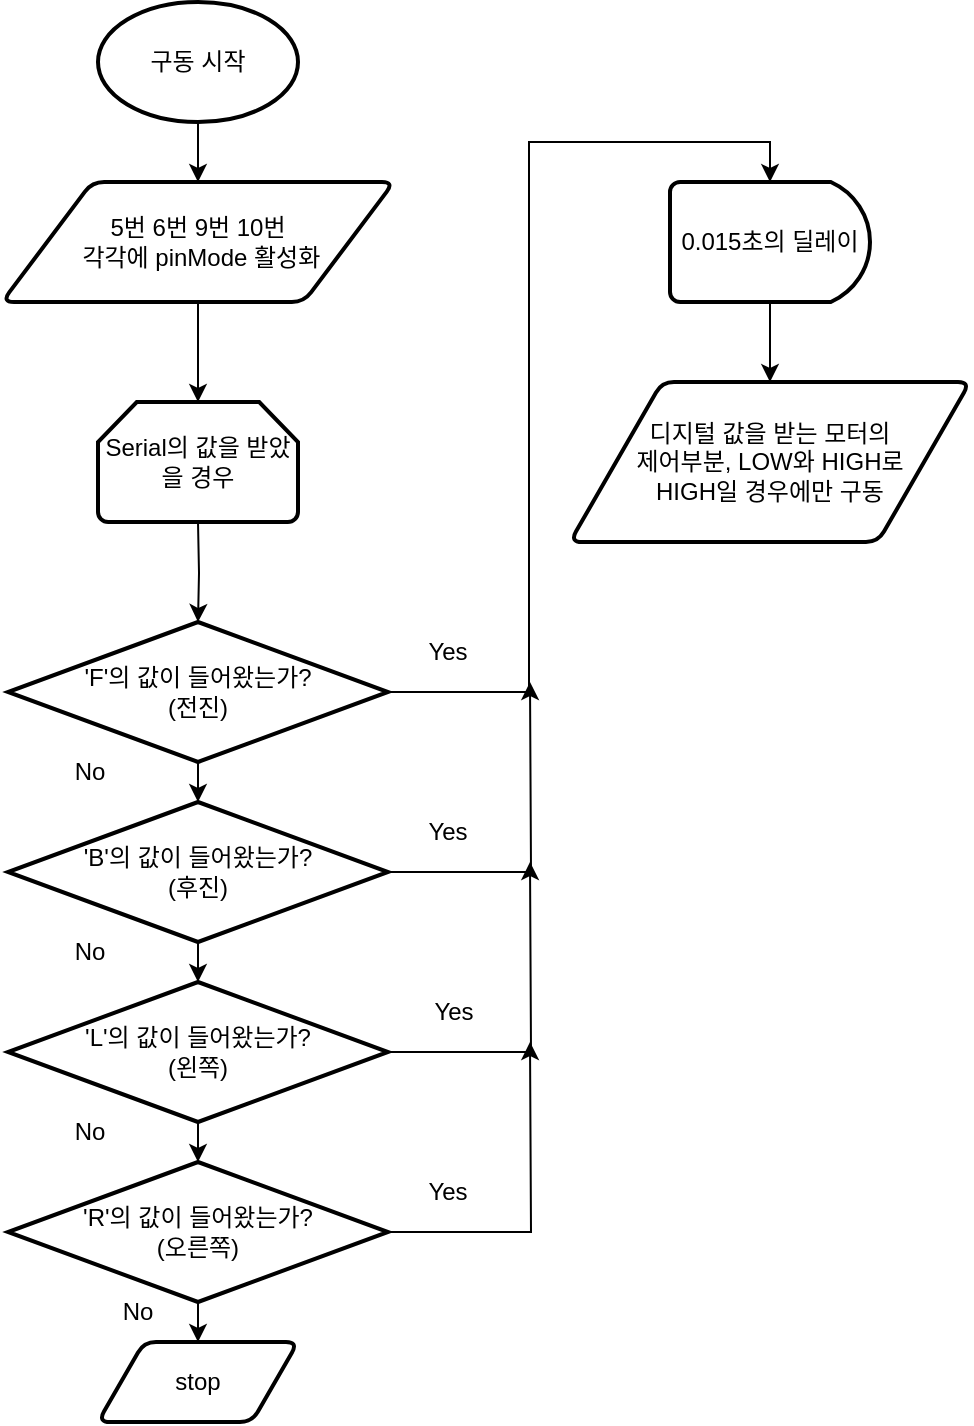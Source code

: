 <mxfile version="21.2.3" type="google">
  <diagram id="C5RBs43oDa-KdzZeNtuy" name="Page-1">
    <mxGraphModel grid="1" page="1" gridSize="10" guides="1" tooltips="1" connect="1" arrows="1" fold="1" pageScale="1" pageWidth="827" pageHeight="1169" math="0" shadow="0">
      <root>
        <mxCell id="WIyWlLk6GJQsqaUBKTNV-0" />
        <mxCell id="WIyWlLk6GJQsqaUBKTNV-1" parent="WIyWlLk6GJQsqaUBKTNV-0" />
        <mxCell id="XQxR_669WU01Xv_efTgD-4" style="edgeStyle=orthogonalEdgeStyle;rounded=0;orthogonalLoop=1;jettySize=auto;html=1;exitX=0.5;exitY=1;exitDx=0;exitDy=0;exitPerimeter=0;entryX=0.5;entryY=0;entryDx=0;entryDy=0;" edge="1" parent="WIyWlLk6GJQsqaUBKTNV-1" source="XQxR_669WU01Xv_efTgD-0" target="XQxR_669WU01Xv_efTgD-3">
          <mxGeometry relative="1" as="geometry" />
        </mxCell>
        <mxCell id="XQxR_669WU01Xv_efTgD-0" value="구동 시작" style="strokeWidth=2;html=1;shape=mxgraph.flowchart.start_1;whiteSpace=wrap;" vertex="1" parent="WIyWlLk6GJQsqaUBKTNV-1">
          <mxGeometry x="245" y="50" width="100" height="60" as="geometry" />
        </mxCell>
        <mxCell id="XQxR_669WU01Xv_efTgD-15" style="edgeStyle=orthogonalEdgeStyle;rounded=0;orthogonalLoop=1;jettySize=auto;html=1;exitX=0.5;exitY=1;exitDx=0;exitDy=0;entryX=0.5;entryY=0;entryDx=0;entryDy=0;entryPerimeter=0;" edge="1" parent="WIyWlLk6GJQsqaUBKTNV-1" source="XQxR_669WU01Xv_efTgD-3">
          <mxGeometry relative="1" as="geometry">
            <mxPoint x="295" y="250" as="targetPoint" />
          </mxGeometry>
        </mxCell>
        <mxCell id="XQxR_669WU01Xv_efTgD-3" value="5번 6번 9번 10번&lt;br&gt;&amp;nbsp;각각에 pinMode 활성화" style="shape=parallelogram;html=1;strokeWidth=2;perimeter=parallelogramPerimeter;whiteSpace=wrap;rounded=1;arcSize=12;size=0.23;" vertex="1" parent="WIyWlLk6GJQsqaUBKTNV-1">
          <mxGeometry x="197" y="140" width="196" height="60" as="geometry" />
        </mxCell>
        <mxCell id="XQxR_669WU01Xv_efTgD-5" value="디지털 값을 받는 모터의&lt;br&gt;제어부분, LOW와 HIGH로&lt;br&gt;HIGH일 경우에만 구동" style="shape=parallelogram;html=1;strokeWidth=2;perimeter=parallelogramPerimeter;whiteSpace=wrap;rounded=1;arcSize=12;size=0.23;" vertex="1" parent="WIyWlLk6GJQsqaUBKTNV-1">
          <mxGeometry x="481" y="240" width="200" height="80" as="geometry" />
        </mxCell>
        <mxCell id="XQxR_669WU01Xv_efTgD-10" style="edgeStyle=orthogonalEdgeStyle;rounded=0;orthogonalLoop=1;jettySize=auto;html=1;exitX=0.5;exitY=1;exitDx=0;exitDy=0;exitPerimeter=0;entryX=0.5;entryY=0;entryDx=0;entryDy=0;" edge="1" parent="WIyWlLk6GJQsqaUBKTNV-1" source="XQxR_669WU01Xv_efTgD-7">
          <mxGeometry relative="1" as="geometry">
            <mxPoint x="581" y="240" as="targetPoint" />
          </mxGeometry>
        </mxCell>
        <mxCell id="XQxR_669WU01Xv_efTgD-7" value="0.015초의 딜레이" style="strokeWidth=2;html=1;shape=mxgraph.flowchart.delay;whiteSpace=wrap;" vertex="1" parent="WIyWlLk6GJQsqaUBKTNV-1">
          <mxGeometry x="531" y="140" width="100" height="60" as="geometry" />
        </mxCell>
        <mxCell id="XQxR_669WU01Xv_efTgD-16" style="edgeStyle=orthogonalEdgeStyle;rounded=0;orthogonalLoop=1;jettySize=auto;html=1;exitX=0.5;exitY=1;exitDx=0;exitDy=0;exitPerimeter=0;entryX=0.5;entryY=0;entryDx=0;entryDy=0;entryPerimeter=0;" edge="1" parent="WIyWlLk6GJQsqaUBKTNV-1" target="XQxR_669WU01Xv_efTgD-12">
          <mxGeometry relative="1" as="geometry">
            <mxPoint x="295" y="310" as="sourcePoint" />
          </mxGeometry>
        </mxCell>
        <mxCell id="XQxR_669WU01Xv_efTgD-14" style="edgeStyle=orthogonalEdgeStyle;rounded=0;orthogonalLoop=1;jettySize=auto;html=1;exitX=1;exitY=0.5;exitDx=0;exitDy=0;exitPerimeter=0;entryX=0.5;entryY=0;entryDx=0;entryDy=0;entryPerimeter=0;" edge="1" parent="WIyWlLk6GJQsqaUBKTNV-1" source="XQxR_669WU01Xv_efTgD-12" target="XQxR_669WU01Xv_efTgD-7">
          <mxGeometry relative="1" as="geometry" />
        </mxCell>
        <mxCell id="XQxR_669WU01Xv_efTgD-19" style="edgeStyle=orthogonalEdgeStyle;rounded=0;orthogonalLoop=1;jettySize=auto;html=1;exitX=0.5;exitY=1;exitDx=0;exitDy=0;exitPerimeter=0;entryX=0.5;entryY=0;entryDx=0;entryDy=0;entryPerimeter=0;" edge="1" parent="WIyWlLk6GJQsqaUBKTNV-1" source="XQxR_669WU01Xv_efTgD-12" target="XQxR_669WU01Xv_efTgD-17">
          <mxGeometry relative="1" as="geometry" />
        </mxCell>
        <mxCell id="XQxR_669WU01Xv_efTgD-12" value="&#39;F&#39;의 값이 들어왔는가?&lt;br&gt;(전진)" style="strokeWidth=2;html=1;shape=mxgraph.flowchart.decision;whiteSpace=wrap;" vertex="1" parent="WIyWlLk6GJQsqaUBKTNV-1">
          <mxGeometry x="200" y="360" width="190" height="70" as="geometry" />
        </mxCell>
        <mxCell id="XQxR_669WU01Xv_efTgD-22" style="edgeStyle=orthogonalEdgeStyle;rounded=0;orthogonalLoop=1;jettySize=auto;html=1;exitX=0.5;exitY=1;exitDx=0;exitDy=0;exitPerimeter=0;entryX=0.5;entryY=0;entryDx=0;entryDy=0;entryPerimeter=0;" edge="1" parent="WIyWlLk6GJQsqaUBKTNV-1" source="XQxR_669WU01Xv_efTgD-17" target="XQxR_669WU01Xv_efTgD-20">
          <mxGeometry relative="1" as="geometry" />
        </mxCell>
        <mxCell id="XQxR_669WU01Xv_efTgD-25" style="edgeStyle=orthogonalEdgeStyle;rounded=0;orthogonalLoop=1;jettySize=auto;html=1;exitX=1;exitY=0.5;exitDx=0;exitDy=0;exitPerimeter=0;" edge="1" parent="WIyWlLk6GJQsqaUBKTNV-1" source="XQxR_669WU01Xv_efTgD-17">
          <mxGeometry relative="1" as="geometry">
            <mxPoint x="461" y="390" as="targetPoint" />
          </mxGeometry>
        </mxCell>
        <mxCell id="XQxR_669WU01Xv_efTgD-17" value="&#39;B&#39;의 값이 들어왔는가?&lt;br&gt;(후진)" style="strokeWidth=2;html=1;shape=mxgraph.flowchart.decision;whiteSpace=wrap;" vertex="1" parent="WIyWlLk6GJQsqaUBKTNV-1">
          <mxGeometry x="200" y="450" width="190" height="70" as="geometry" />
        </mxCell>
        <mxCell id="XQxR_669WU01Xv_efTgD-18" value="Serial의 값을 받았을 경우" style="strokeWidth=2;html=1;shape=mxgraph.flowchart.loop_limit;whiteSpace=wrap;" vertex="1" parent="WIyWlLk6GJQsqaUBKTNV-1">
          <mxGeometry x="245" y="250" width="100" height="60" as="geometry" />
        </mxCell>
        <mxCell id="XQxR_669WU01Xv_efTgD-23" style="edgeStyle=orthogonalEdgeStyle;rounded=0;orthogonalLoop=1;jettySize=auto;html=1;exitX=0.5;exitY=1;exitDx=0;exitDy=0;exitPerimeter=0;entryX=0.5;entryY=0;entryDx=0;entryDy=0;entryPerimeter=0;" edge="1" parent="WIyWlLk6GJQsqaUBKTNV-1" source="XQxR_669WU01Xv_efTgD-20" target="XQxR_669WU01Xv_efTgD-21">
          <mxGeometry relative="1" as="geometry" />
        </mxCell>
        <mxCell id="XQxR_669WU01Xv_efTgD-26" style="edgeStyle=orthogonalEdgeStyle;rounded=0;orthogonalLoop=1;jettySize=auto;html=1;exitX=1;exitY=0.5;exitDx=0;exitDy=0;exitPerimeter=0;" edge="1" parent="WIyWlLk6GJQsqaUBKTNV-1" source="XQxR_669WU01Xv_efTgD-20">
          <mxGeometry relative="1" as="geometry">
            <mxPoint x="461" y="480" as="targetPoint" />
          </mxGeometry>
        </mxCell>
        <mxCell id="XQxR_669WU01Xv_efTgD-20" value="&#39;L&#39;의 값이 들어왔는가?&lt;br&gt;(왼쪽)" style="strokeWidth=2;html=1;shape=mxgraph.flowchart.decision;whiteSpace=wrap;" vertex="1" parent="WIyWlLk6GJQsqaUBKTNV-1">
          <mxGeometry x="200" y="540" width="190" height="70" as="geometry" />
        </mxCell>
        <mxCell id="XQxR_669WU01Xv_efTgD-27" style="edgeStyle=orthogonalEdgeStyle;rounded=0;orthogonalLoop=1;jettySize=auto;html=1;exitX=1;exitY=0.5;exitDx=0;exitDy=0;exitPerimeter=0;" edge="1" parent="WIyWlLk6GJQsqaUBKTNV-1" source="XQxR_669WU01Xv_efTgD-21">
          <mxGeometry relative="1" as="geometry">
            <mxPoint x="461" y="570" as="targetPoint" />
          </mxGeometry>
        </mxCell>
        <mxCell id="XQxR_669WU01Xv_efTgD-31" style="edgeStyle=orthogonalEdgeStyle;rounded=0;orthogonalLoop=1;jettySize=auto;html=1;exitX=0.5;exitY=1;exitDx=0;exitDy=0;exitPerimeter=0;entryX=0.5;entryY=0;entryDx=0;entryDy=0;" edge="1" parent="WIyWlLk6GJQsqaUBKTNV-1" source="XQxR_669WU01Xv_efTgD-21" target="XQxR_669WU01Xv_efTgD-30">
          <mxGeometry relative="1" as="geometry" />
        </mxCell>
        <mxCell id="XQxR_669WU01Xv_efTgD-21" value="&#39;R&#39;의 값이 들어왔는가?&lt;br&gt;(오른쪽)" style="strokeWidth=2;html=1;shape=mxgraph.flowchart.decision;whiteSpace=wrap;" vertex="1" parent="WIyWlLk6GJQsqaUBKTNV-1">
          <mxGeometry x="200" y="630" width="190" height="70" as="geometry" />
        </mxCell>
        <mxCell id="XQxR_669WU01Xv_efTgD-30" value="stop" style="shape=parallelogram;html=1;strokeWidth=2;perimeter=parallelogramPerimeter;whiteSpace=wrap;rounded=1;arcSize=12;size=0.23;" vertex="1" parent="WIyWlLk6GJQsqaUBKTNV-1">
          <mxGeometry x="245" y="720" width="100" height="40" as="geometry" />
        </mxCell>
        <mxCell id="XQxR_669WU01Xv_efTgD-32" value="No" style="text;html=1;strokeColor=none;fillColor=none;align=center;verticalAlign=middle;whiteSpace=wrap;rounded=0;" vertex="1" parent="WIyWlLk6GJQsqaUBKTNV-1">
          <mxGeometry x="211" y="420" width="60" height="30" as="geometry" />
        </mxCell>
        <mxCell id="XQxR_669WU01Xv_efTgD-33" value="No" style="text;html=1;strokeColor=none;fillColor=none;align=center;verticalAlign=middle;whiteSpace=wrap;rounded=0;" vertex="1" parent="WIyWlLk6GJQsqaUBKTNV-1">
          <mxGeometry x="211" y="510" width="60" height="30" as="geometry" />
        </mxCell>
        <mxCell id="XQxR_669WU01Xv_efTgD-34" value="No" style="text;html=1;strokeColor=none;fillColor=none;align=center;verticalAlign=middle;whiteSpace=wrap;rounded=0;" vertex="1" parent="WIyWlLk6GJQsqaUBKTNV-1">
          <mxGeometry x="211" y="600" width="60" height="30" as="geometry" />
        </mxCell>
        <mxCell id="XQxR_669WU01Xv_efTgD-35" value="No" style="text;html=1;strokeColor=none;fillColor=none;align=center;verticalAlign=middle;whiteSpace=wrap;rounded=0;" vertex="1" parent="WIyWlLk6GJQsqaUBKTNV-1">
          <mxGeometry x="235" y="690" width="60" height="30" as="geometry" />
        </mxCell>
        <mxCell id="XQxR_669WU01Xv_efTgD-36" value="Yes" style="text;html=1;strokeColor=none;fillColor=none;align=center;verticalAlign=middle;whiteSpace=wrap;rounded=0;" vertex="1" parent="WIyWlLk6GJQsqaUBKTNV-1">
          <mxGeometry x="390" y="630" width="60" height="30" as="geometry" />
        </mxCell>
        <mxCell id="XQxR_669WU01Xv_efTgD-37" value="Yes" style="text;html=1;strokeColor=none;fillColor=none;align=center;verticalAlign=middle;whiteSpace=wrap;rounded=0;" vertex="1" parent="WIyWlLk6GJQsqaUBKTNV-1">
          <mxGeometry x="393" y="540" width="60" height="30" as="geometry" />
        </mxCell>
        <mxCell id="XQxR_669WU01Xv_efTgD-38" value="Yes" style="text;html=1;strokeColor=none;fillColor=none;align=center;verticalAlign=middle;whiteSpace=wrap;rounded=0;" vertex="1" parent="WIyWlLk6GJQsqaUBKTNV-1">
          <mxGeometry x="390" y="450" width="60" height="30" as="geometry" />
        </mxCell>
        <mxCell id="XQxR_669WU01Xv_efTgD-39" value="Yes" style="text;html=1;strokeColor=none;fillColor=none;align=center;verticalAlign=middle;whiteSpace=wrap;rounded=0;" vertex="1" parent="WIyWlLk6GJQsqaUBKTNV-1">
          <mxGeometry x="390" y="360" width="60" height="30" as="geometry" />
        </mxCell>
      </root>
    </mxGraphModel>
  </diagram>
</mxfile>
